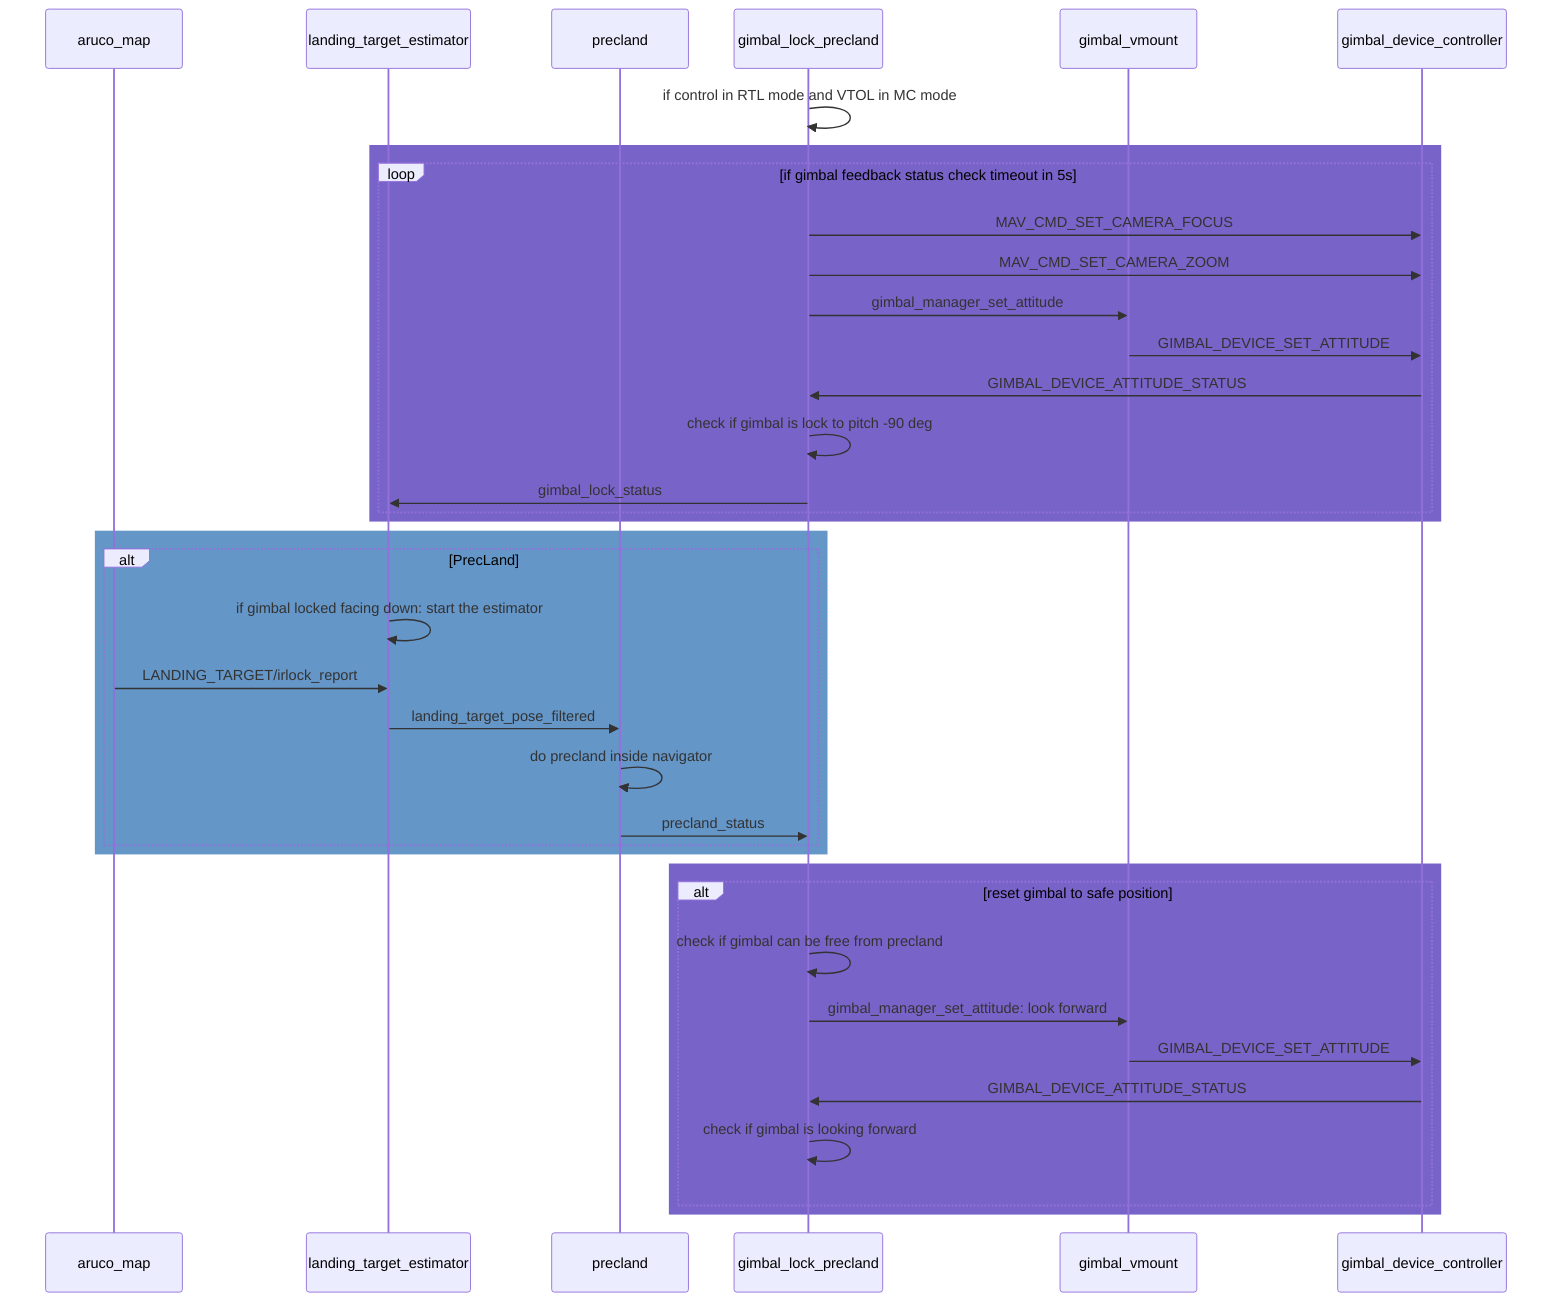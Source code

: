 sequenceDiagram
    participant AR as aruco_map

    participant LT as landing_target_estimator
    participant PLD as precland
    participant GL as gimbal_lock_precland
    participant VMN as gimbal_vmount
    
    participant GDC as gimbal_device_controller


    GL ->> GL: if control in RTL mode and VTOL in MC mode

    rect rgb(120, 100, 200)
    loop if gimbal feedback status check timeout in 5s
        
        GL ->> GDC: MAV_CMD_SET_CAMERA_FOCUS
        GL ->> GDC: MAV_CMD_SET_CAMERA_ZOOM

        GL ->> VMN: gimbal_manager_set_attitude
        VMN ->> GDC: GIMBAL_DEVICE_SET_ATTITUDE

        GDC ->> GL: GIMBAL_DEVICE_ATTITUDE_STATUS

        GL ->> GL: check if gimbal is lock to pitch -90 deg
        GL ->> LT: gimbal_lock_status
    end
    end

    rect rgb(100, 150, 200)
    alt PrecLand

        LT ->> LT: if gimbal locked facing down: start the estimator

        AR ->> LT: LANDING_TARGET/irlock_report
        LT ->> PLD: landing_target_pose_filtered
        PLD ->> PLD: do precland inside navigator

        PLD ->> GL: precland_status
    end
    end

    rect rgb(120, 100, 200)
    alt reset gimbal to safe position
        GL ->> GL: check if gimbal can be free from precland
        GL ->> VMN: gimbal_manager_set_attitude: look forward
        VMN ->> GDC: GIMBAL_DEVICE_SET_ATTITUDE

        GDC ->> GL: GIMBAL_DEVICE_ATTITUDE_STATUS
        GL ->> GL: check if gimbal is looking forward

    end
    end